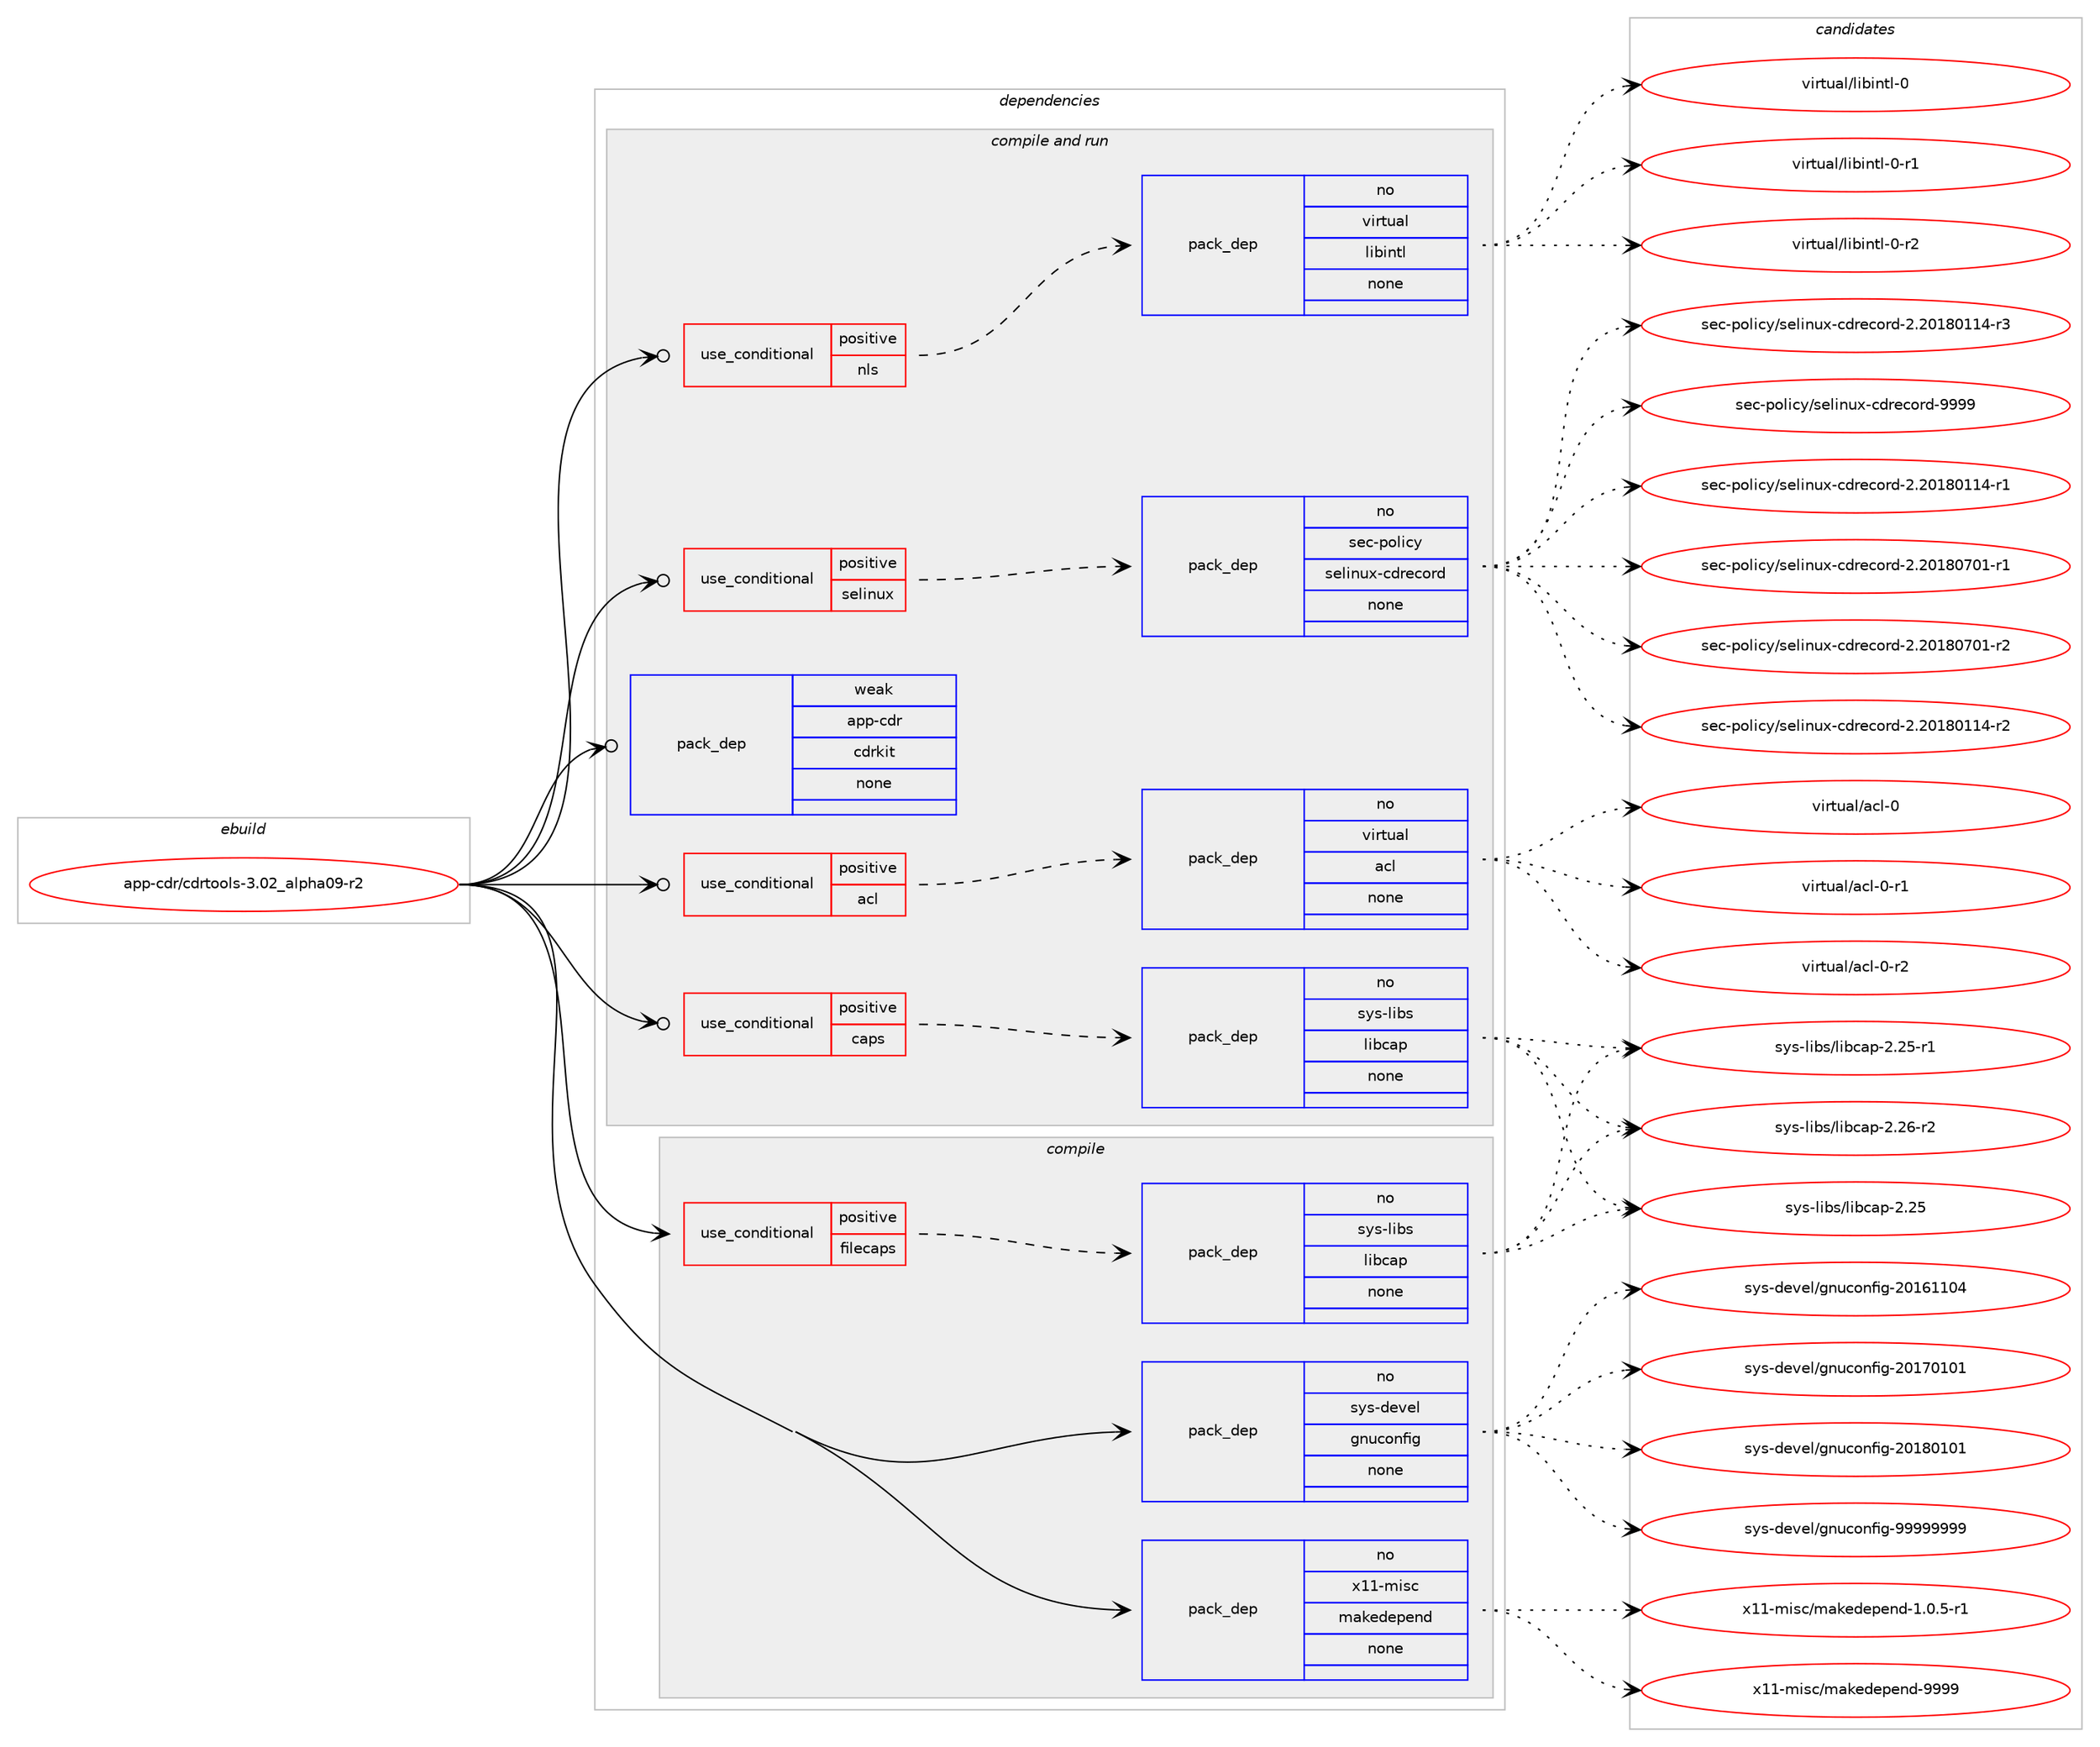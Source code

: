 digraph prolog {

# *************
# Graph options
# *************

newrank=true;
concentrate=true;
compound=true;
graph [rankdir=LR,fontname=Helvetica,fontsize=10,ranksep=1.5];#, ranksep=2.5, nodesep=0.2];
edge  [arrowhead=vee];
node  [fontname=Helvetica,fontsize=10];

# **********
# The ebuild
# **********

subgraph cluster_leftcol {
color=gray;
rank=same;
label=<<i>ebuild</i>>;
id [label="app-cdr/cdrtools-3.02_alpha09-r2", color=red, width=4, href="../app-cdr/cdrtools-3.02_alpha09-r2.svg"];
}

# ****************
# The dependencies
# ****************

subgraph cluster_midcol {
color=gray;
label=<<i>dependencies</i>>;
subgraph cluster_compile {
fillcolor="#eeeeee";
style=filled;
label=<<i>compile</i>>;
subgraph cond347469 {
dependency1274558 [label=<<TABLE BORDER="0" CELLBORDER="1" CELLSPACING="0" CELLPADDING="4"><TR><TD ROWSPAN="3" CELLPADDING="10">use_conditional</TD></TR><TR><TD>positive</TD></TR><TR><TD>filecaps</TD></TR></TABLE>>, shape=none, color=red];
subgraph pack907302 {
dependency1274559 [label=<<TABLE BORDER="0" CELLBORDER="1" CELLSPACING="0" CELLPADDING="4" WIDTH="220"><TR><TD ROWSPAN="6" CELLPADDING="30">pack_dep</TD></TR><TR><TD WIDTH="110">no</TD></TR><TR><TD>sys-libs</TD></TR><TR><TD>libcap</TD></TR><TR><TD>none</TD></TR><TR><TD></TD></TR></TABLE>>, shape=none, color=blue];
}
dependency1274558:e -> dependency1274559:w [weight=20,style="dashed",arrowhead="vee"];
}
id:e -> dependency1274558:w [weight=20,style="solid",arrowhead="vee"];
subgraph pack907303 {
dependency1274560 [label=<<TABLE BORDER="0" CELLBORDER="1" CELLSPACING="0" CELLPADDING="4" WIDTH="220"><TR><TD ROWSPAN="6" CELLPADDING="30">pack_dep</TD></TR><TR><TD WIDTH="110">no</TD></TR><TR><TD>sys-devel</TD></TR><TR><TD>gnuconfig</TD></TR><TR><TD>none</TD></TR><TR><TD></TD></TR></TABLE>>, shape=none, color=blue];
}
id:e -> dependency1274560:w [weight=20,style="solid",arrowhead="vee"];
subgraph pack907304 {
dependency1274561 [label=<<TABLE BORDER="0" CELLBORDER="1" CELLSPACING="0" CELLPADDING="4" WIDTH="220"><TR><TD ROWSPAN="6" CELLPADDING="30">pack_dep</TD></TR><TR><TD WIDTH="110">no</TD></TR><TR><TD>x11-misc</TD></TR><TR><TD>makedepend</TD></TR><TR><TD>none</TD></TR><TR><TD></TD></TR></TABLE>>, shape=none, color=blue];
}
id:e -> dependency1274561:w [weight=20,style="solid",arrowhead="vee"];
}
subgraph cluster_compileandrun {
fillcolor="#eeeeee";
style=filled;
label=<<i>compile and run</i>>;
subgraph cond347470 {
dependency1274562 [label=<<TABLE BORDER="0" CELLBORDER="1" CELLSPACING="0" CELLPADDING="4"><TR><TD ROWSPAN="3" CELLPADDING="10">use_conditional</TD></TR><TR><TD>positive</TD></TR><TR><TD>acl</TD></TR></TABLE>>, shape=none, color=red];
subgraph pack907305 {
dependency1274563 [label=<<TABLE BORDER="0" CELLBORDER="1" CELLSPACING="0" CELLPADDING="4" WIDTH="220"><TR><TD ROWSPAN="6" CELLPADDING="30">pack_dep</TD></TR><TR><TD WIDTH="110">no</TD></TR><TR><TD>virtual</TD></TR><TR><TD>acl</TD></TR><TR><TD>none</TD></TR><TR><TD></TD></TR></TABLE>>, shape=none, color=blue];
}
dependency1274562:e -> dependency1274563:w [weight=20,style="dashed",arrowhead="vee"];
}
id:e -> dependency1274562:w [weight=20,style="solid",arrowhead="odotvee"];
subgraph cond347471 {
dependency1274564 [label=<<TABLE BORDER="0" CELLBORDER="1" CELLSPACING="0" CELLPADDING="4"><TR><TD ROWSPAN="3" CELLPADDING="10">use_conditional</TD></TR><TR><TD>positive</TD></TR><TR><TD>caps</TD></TR></TABLE>>, shape=none, color=red];
subgraph pack907306 {
dependency1274565 [label=<<TABLE BORDER="0" CELLBORDER="1" CELLSPACING="0" CELLPADDING="4" WIDTH="220"><TR><TD ROWSPAN="6" CELLPADDING="30">pack_dep</TD></TR><TR><TD WIDTH="110">no</TD></TR><TR><TD>sys-libs</TD></TR><TR><TD>libcap</TD></TR><TR><TD>none</TD></TR><TR><TD></TD></TR></TABLE>>, shape=none, color=blue];
}
dependency1274564:e -> dependency1274565:w [weight=20,style="dashed",arrowhead="vee"];
}
id:e -> dependency1274564:w [weight=20,style="solid",arrowhead="odotvee"];
subgraph cond347472 {
dependency1274566 [label=<<TABLE BORDER="0" CELLBORDER="1" CELLSPACING="0" CELLPADDING="4"><TR><TD ROWSPAN="3" CELLPADDING="10">use_conditional</TD></TR><TR><TD>positive</TD></TR><TR><TD>nls</TD></TR></TABLE>>, shape=none, color=red];
subgraph pack907307 {
dependency1274567 [label=<<TABLE BORDER="0" CELLBORDER="1" CELLSPACING="0" CELLPADDING="4" WIDTH="220"><TR><TD ROWSPAN="6" CELLPADDING="30">pack_dep</TD></TR><TR><TD WIDTH="110">no</TD></TR><TR><TD>virtual</TD></TR><TR><TD>libintl</TD></TR><TR><TD>none</TD></TR><TR><TD></TD></TR></TABLE>>, shape=none, color=blue];
}
dependency1274566:e -> dependency1274567:w [weight=20,style="dashed",arrowhead="vee"];
}
id:e -> dependency1274566:w [weight=20,style="solid",arrowhead="odotvee"];
subgraph cond347473 {
dependency1274568 [label=<<TABLE BORDER="0" CELLBORDER="1" CELLSPACING="0" CELLPADDING="4"><TR><TD ROWSPAN="3" CELLPADDING="10">use_conditional</TD></TR><TR><TD>positive</TD></TR><TR><TD>selinux</TD></TR></TABLE>>, shape=none, color=red];
subgraph pack907308 {
dependency1274569 [label=<<TABLE BORDER="0" CELLBORDER="1" CELLSPACING="0" CELLPADDING="4" WIDTH="220"><TR><TD ROWSPAN="6" CELLPADDING="30">pack_dep</TD></TR><TR><TD WIDTH="110">no</TD></TR><TR><TD>sec-policy</TD></TR><TR><TD>selinux-cdrecord</TD></TR><TR><TD>none</TD></TR><TR><TD></TD></TR></TABLE>>, shape=none, color=blue];
}
dependency1274568:e -> dependency1274569:w [weight=20,style="dashed",arrowhead="vee"];
}
id:e -> dependency1274568:w [weight=20,style="solid",arrowhead="odotvee"];
subgraph pack907309 {
dependency1274570 [label=<<TABLE BORDER="0" CELLBORDER="1" CELLSPACING="0" CELLPADDING="4" WIDTH="220"><TR><TD ROWSPAN="6" CELLPADDING="30">pack_dep</TD></TR><TR><TD WIDTH="110">weak</TD></TR><TR><TD>app-cdr</TD></TR><TR><TD>cdrkit</TD></TR><TR><TD>none</TD></TR><TR><TD></TD></TR></TABLE>>, shape=none, color=blue];
}
id:e -> dependency1274570:w [weight=20,style="solid",arrowhead="odotvee"];
}
subgraph cluster_run {
fillcolor="#eeeeee";
style=filled;
label=<<i>run</i>>;
}
}

# **************
# The candidates
# **************

subgraph cluster_choices {
rank=same;
color=gray;
label=<<i>candidates</i>>;

subgraph choice907302 {
color=black;
nodesep=1;
choice1151211154510810598115471081059899971124550465053 [label="sys-libs/libcap-2.25", color=red, width=4,href="../sys-libs/libcap-2.25.svg"];
choice11512111545108105981154710810598999711245504650534511449 [label="sys-libs/libcap-2.25-r1", color=red, width=4,href="../sys-libs/libcap-2.25-r1.svg"];
choice11512111545108105981154710810598999711245504650544511450 [label="sys-libs/libcap-2.26-r2", color=red, width=4,href="../sys-libs/libcap-2.26-r2.svg"];
dependency1274559:e -> choice1151211154510810598115471081059899971124550465053:w [style=dotted,weight="100"];
dependency1274559:e -> choice11512111545108105981154710810598999711245504650534511449:w [style=dotted,weight="100"];
dependency1274559:e -> choice11512111545108105981154710810598999711245504650544511450:w [style=dotted,weight="100"];
}
subgraph choice907303 {
color=black;
nodesep=1;
choice115121115451001011181011084710311011799111110102105103455048495449494852 [label="sys-devel/gnuconfig-20161104", color=red, width=4,href="../sys-devel/gnuconfig-20161104.svg"];
choice115121115451001011181011084710311011799111110102105103455048495548494849 [label="sys-devel/gnuconfig-20170101", color=red, width=4,href="../sys-devel/gnuconfig-20170101.svg"];
choice115121115451001011181011084710311011799111110102105103455048495648494849 [label="sys-devel/gnuconfig-20180101", color=red, width=4,href="../sys-devel/gnuconfig-20180101.svg"];
choice115121115451001011181011084710311011799111110102105103455757575757575757 [label="sys-devel/gnuconfig-99999999", color=red, width=4,href="../sys-devel/gnuconfig-99999999.svg"];
dependency1274560:e -> choice115121115451001011181011084710311011799111110102105103455048495449494852:w [style=dotted,weight="100"];
dependency1274560:e -> choice115121115451001011181011084710311011799111110102105103455048495548494849:w [style=dotted,weight="100"];
dependency1274560:e -> choice115121115451001011181011084710311011799111110102105103455048495648494849:w [style=dotted,weight="100"];
dependency1274560:e -> choice115121115451001011181011084710311011799111110102105103455757575757575757:w [style=dotted,weight="100"];
}
subgraph choice907304 {
color=black;
nodesep=1;
choice1204949451091051159947109971071011001011121011101004549464846534511449 [label="x11-misc/makedepend-1.0.5-r1", color=red, width=4,href="../x11-misc/makedepend-1.0.5-r1.svg"];
choice1204949451091051159947109971071011001011121011101004557575757 [label="x11-misc/makedepend-9999", color=red, width=4,href="../x11-misc/makedepend-9999.svg"];
dependency1274561:e -> choice1204949451091051159947109971071011001011121011101004549464846534511449:w [style=dotted,weight="100"];
dependency1274561:e -> choice1204949451091051159947109971071011001011121011101004557575757:w [style=dotted,weight="100"];
}
subgraph choice907305 {
color=black;
nodesep=1;
choice118105114116117971084797991084548 [label="virtual/acl-0", color=red, width=4,href="../virtual/acl-0.svg"];
choice1181051141161179710847979910845484511449 [label="virtual/acl-0-r1", color=red, width=4,href="../virtual/acl-0-r1.svg"];
choice1181051141161179710847979910845484511450 [label="virtual/acl-0-r2", color=red, width=4,href="../virtual/acl-0-r2.svg"];
dependency1274563:e -> choice118105114116117971084797991084548:w [style=dotted,weight="100"];
dependency1274563:e -> choice1181051141161179710847979910845484511449:w [style=dotted,weight="100"];
dependency1274563:e -> choice1181051141161179710847979910845484511450:w [style=dotted,weight="100"];
}
subgraph choice907306 {
color=black;
nodesep=1;
choice1151211154510810598115471081059899971124550465053 [label="sys-libs/libcap-2.25", color=red, width=4,href="../sys-libs/libcap-2.25.svg"];
choice11512111545108105981154710810598999711245504650534511449 [label="sys-libs/libcap-2.25-r1", color=red, width=4,href="../sys-libs/libcap-2.25-r1.svg"];
choice11512111545108105981154710810598999711245504650544511450 [label="sys-libs/libcap-2.26-r2", color=red, width=4,href="../sys-libs/libcap-2.26-r2.svg"];
dependency1274565:e -> choice1151211154510810598115471081059899971124550465053:w [style=dotted,weight="100"];
dependency1274565:e -> choice11512111545108105981154710810598999711245504650534511449:w [style=dotted,weight="100"];
dependency1274565:e -> choice11512111545108105981154710810598999711245504650544511450:w [style=dotted,weight="100"];
}
subgraph choice907307 {
color=black;
nodesep=1;
choice1181051141161179710847108105981051101161084548 [label="virtual/libintl-0", color=red, width=4,href="../virtual/libintl-0.svg"];
choice11810511411611797108471081059810511011610845484511449 [label="virtual/libintl-0-r1", color=red, width=4,href="../virtual/libintl-0-r1.svg"];
choice11810511411611797108471081059810511011610845484511450 [label="virtual/libintl-0-r2", color=red, width=4,href="../virtual/libintl-0-r2.svg"];
dependency1274567:e -> choice1181051141161179710847108105981051101161084548:w [style=dotted,weight="100"];
dependency1274567:e -> choice11810511411611797108471081059810511011610845484511449:w [style=dotted,weight="100"];
dependency1274567:e -> choice11810511411611797108471081059810511011610845484511450:w [style=dotted,weight="100"];
}
subgraph choice907308 {
color=black;
nodesep=1;
choice1151019945112111108105991214711510110810511011712045991001141019911111410045504650484956484949524511449 [label="sec-policy/selinux-cdrecord-2.20180114-r1", color=red, width=4,href="../sec-policy/selinux-cdrecord-2.20180114-r1.svg"];
choice1151019945112111108105991214711510110810511011712045991001141019911111410045504650484956484949524511450 [label="sec-policy/selinux-cdrecord-2.20180114-r2", color=red, width=4,href="../sec-policy/selinux-cdrecord-2.20180114-r2.svg"];
choice1151019945112111108105991214711510110810511011712045991001141019911111410045504650484956484949524511451 [label="sec-policy/selinux-cdrecord-2.20180114-r3", color=red, width=4,href="../sec-policy/selinux-cdrecord-2.20180114-r3.svg"];
choice1151019945112111108105991214711510110810511011712045991001141019911111410045504650484956485548494511449 [label="sec-policy/selinux-cdrecord-2.20180701-r1", color=red, width=4,href="../sec-policy/selinux-cdrecord-2.20180701-r1.svg"];
choice1151019945112111108105991214711510110810511011712045991001141019911111410045504650484956485548494511450 [label="sec-policy/selinux-cdrecord-2.20180701-r2", color=red, width=4,href="../sec-policy/selinux-cdrecord-2.20180701-r2.svg"];
choice115101994511211110810599121471151011081051101171204599100114101991111141004557575757 [label="sec-policy/selinux-cdrecord-9999", color=red, width=4,href="../sec-policy/selinux-cdrecord-9999.svg"];
dependency1274569:e -> choice1151019945112111108105991214711510110810511011712045991001141019911111410045504650484956484949524511449:w [style=dotted,weight="100"];
dependency1274569:e -> choice1151019945112111108105991214711510110810511011712045991001141019911111410045504650484956484949524511450:w [style=dotted,weight="100"];
dependency1274569:e -> choice1151019945112111108105991214711510110810511011712045991001141019911111410045504650484956484949524511451:w [style=dotted,weight="100"];
dependency1274569:e -> choice1151019945112111108105991214711510110810511011712045991001141019911111410045504650484956485548494511449:w [style=dotted,weight="100"];
dependency1274569:e -> choice1151019945112111108105991214711510110810511011712045991001141019911111410045504650484956485548494511450:w [style=dotted,weight="100"];
dependency1274569:e -> choice115101994511211110810599121471151011081051101171204599100114101991111141004557575757:w [style=dotted,weight="100"];
}
subgraph choice907309 {
color=black;
nodesep=1;
}
}

}
